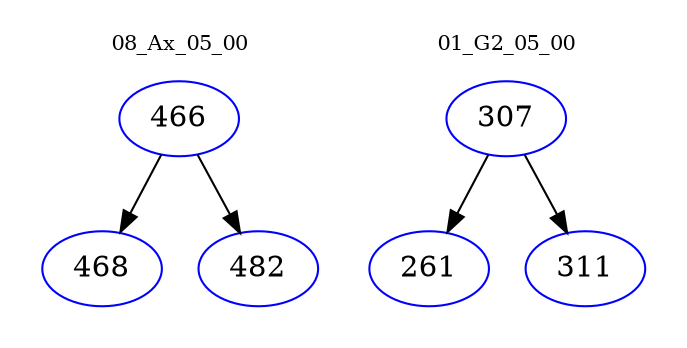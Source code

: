 digraph{
subgraph cluster_0 {
color = white
label = "08_Ax_05_00";
fontsize=10;
T0_466 [label="466", color="blue"]
T0_466 -> T0_468 [color="black"]
T0_468 [label="468", color="blue"]
T0_466 -> T0_482 [color="black"]
T0_482 [label="482", color="blue"]
}
subgraph cluster_1 {
color = white
label = "01_G2_05_00";
fontsize=10;
T1_307 [label="307", color="blue"]
T1_307 -> T1_261 [color="black"]
T1_261 [label="261", color="blue"]
T1_307 -> T1_311 [color="black"]
T1_311 [label="311", color="blue"]
}
}
